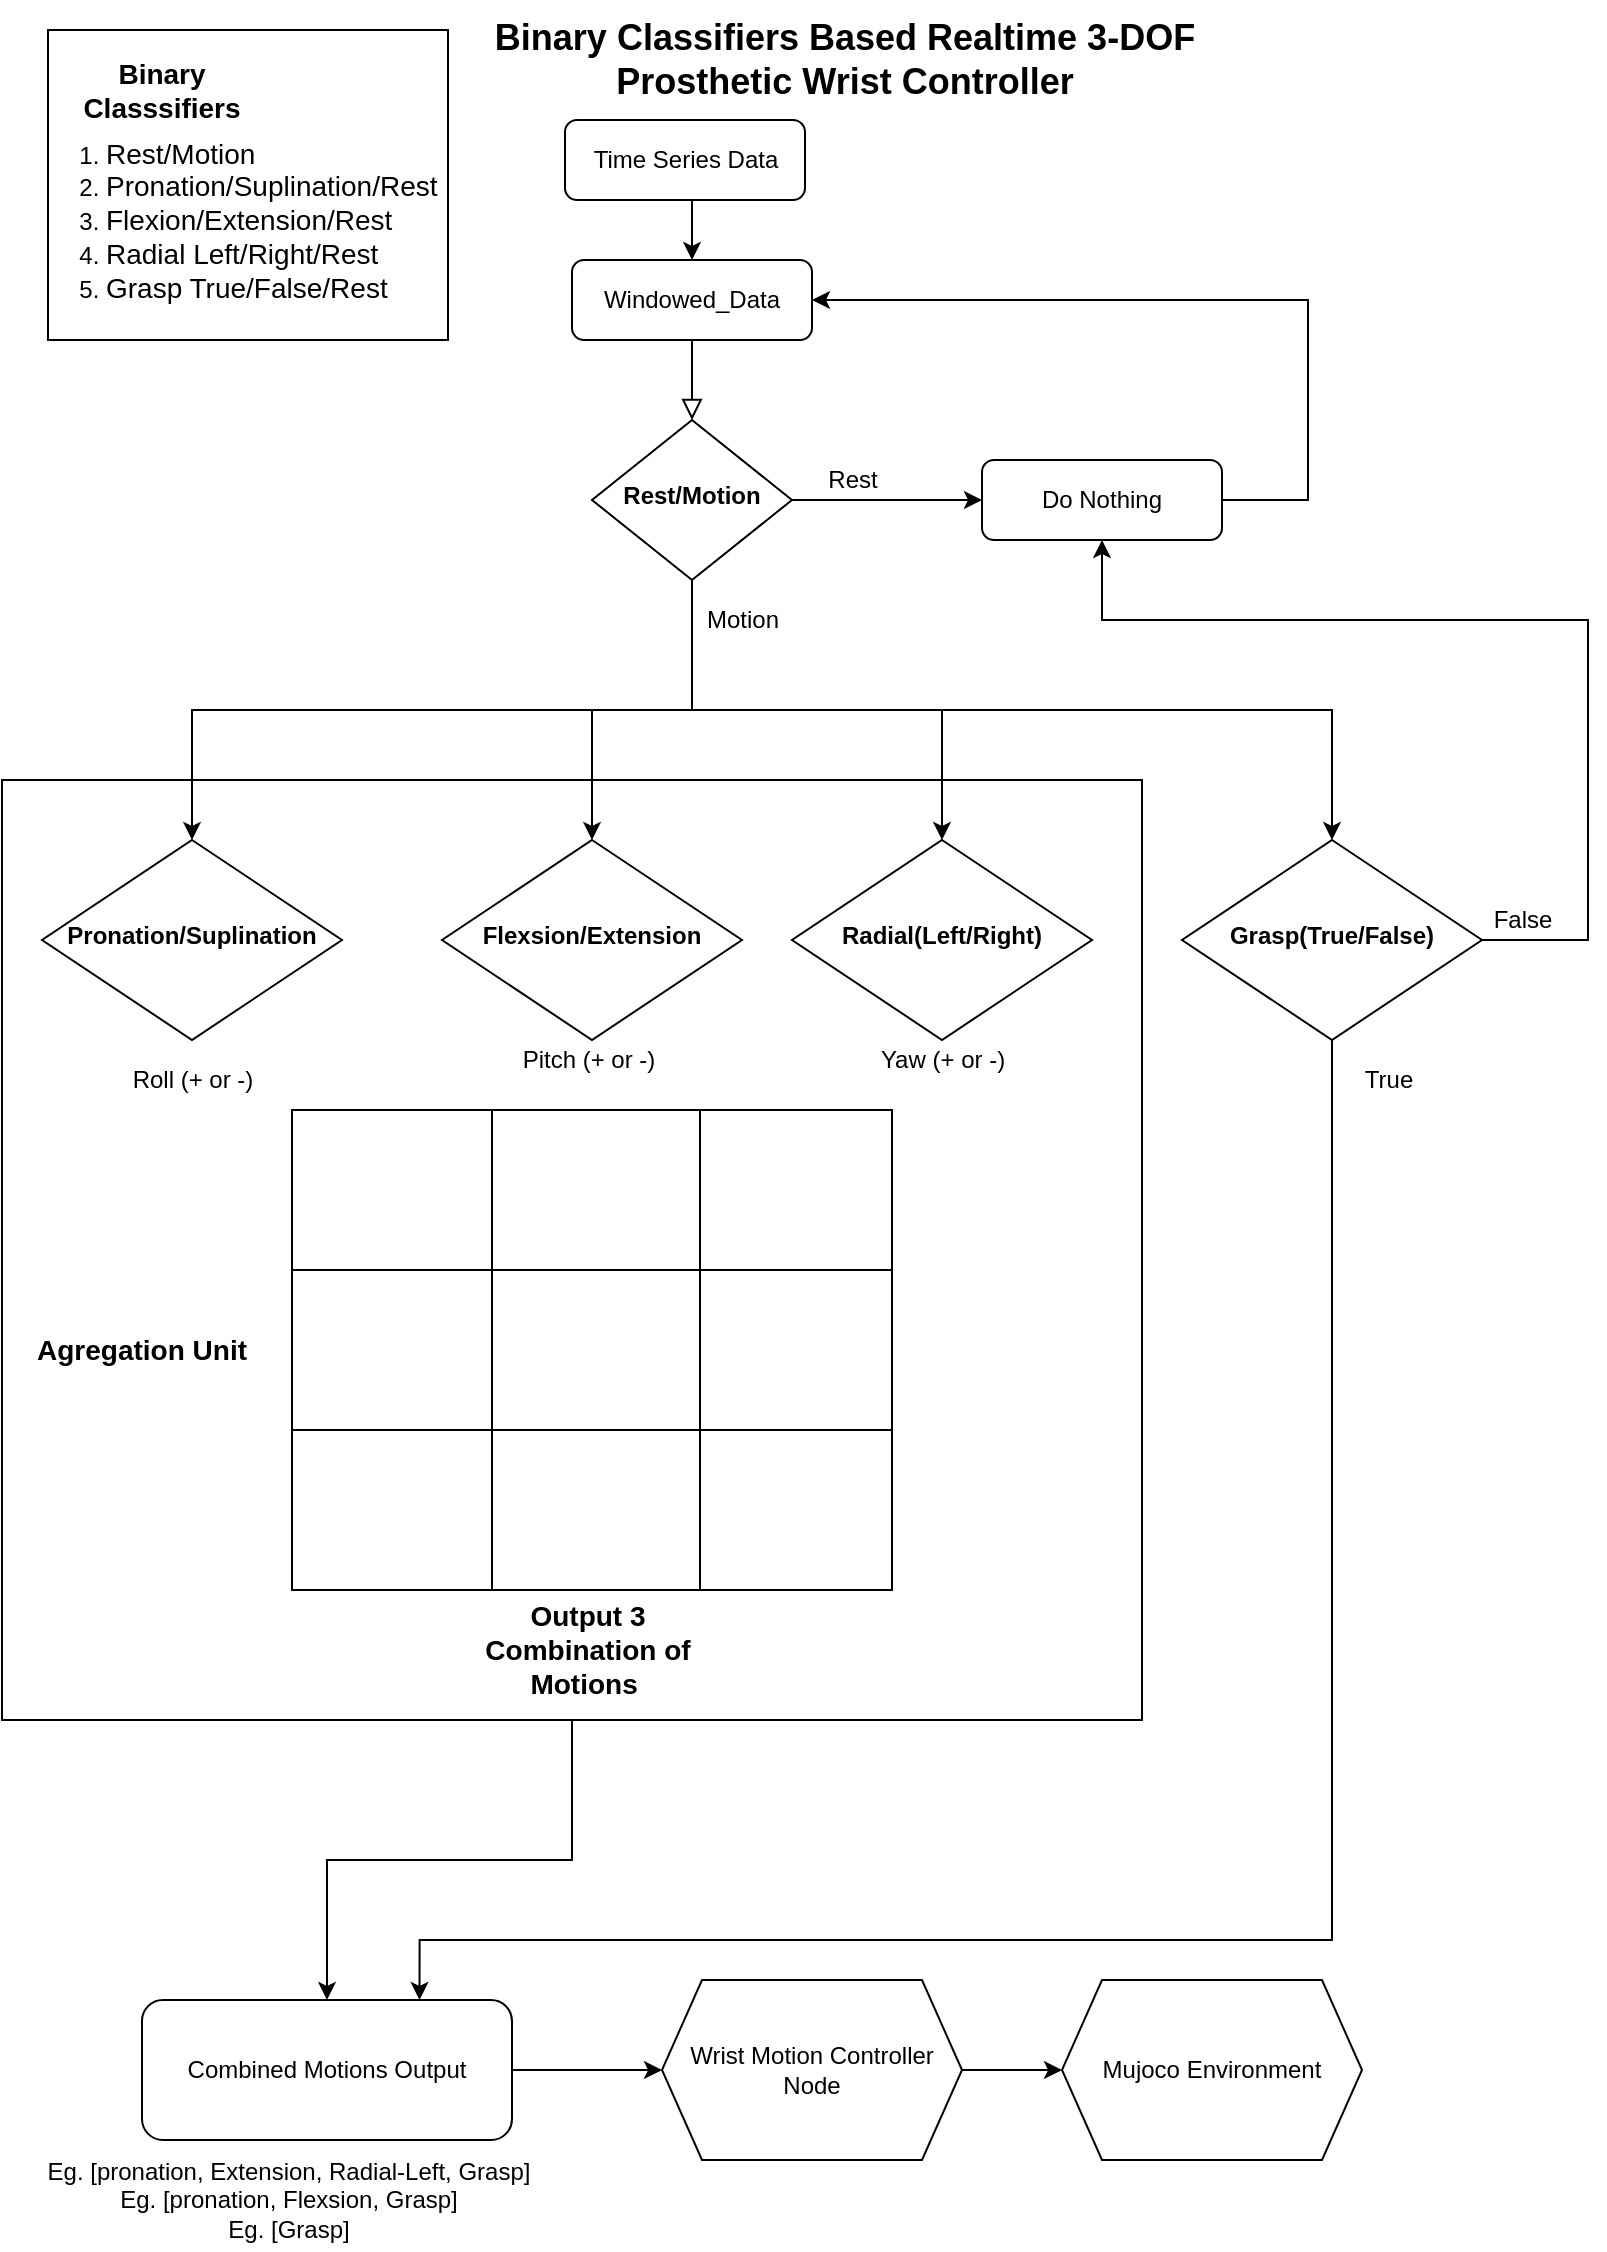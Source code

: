<mxfile version="14.4.3" type="device"><diagram id="C5RBs43oDa-KdzZeNtuy" name="Page-1"><mxGraphModel dx="2153" dy="806" grid="1" gridSize="10" guides="1" tooltips="1" connect="1" arrows="1" fold="1" page="1" pageScale="1" pageWidth="827" pageHeight="1169" math="0" shadow="0"><root><mxCell id="WIyWlLk6GJQsqaUBKTNV-0"/><mxCell id="WIyWlLk6GJQsqaUBKTNV-1" parent="WIyWlLk6GJQsqaUBKTNV-0"/><mxCell id="ZrRxJLc6JGWThRttYLWp-42" value="" style="rounded=0;whiteSpace=wrap;html=1;" parent="WIyWlLk6GJQsqaUBKTNV-1" vertex="1"><mxGeometry x="-780" y="45" width="200" height="155" as="geometry"/></mxCell><mxCell id="ZrRxJLc6JGWThRttYLWp-28" style="edgeStyle=orthogonalEdgeStyle;rounded=0;orthogonalLoop=1;jettySize=auto;html=1;exitX=0.5;exitY=1;exitDx=0;exitDy=0;entryX=0.5;entryY=0;entryDx=0;entryDy=0;" parent="WIyWlLk6GJQsqaUBKTNV-1" source="ZrRxJLc6JGWThRttYLWp-22" target="ZrRxJLc6JGWThRttYLWp-30" edge="1"><mxGeometry relative="1" as="geometry"><mxPoint x="-528" y="1020" as="targetPoint"/></mxGeometry></mxCell><mxCell id="ZrRxJLc6JGWThRttYLWp-22" value="" style="rounded=0;whiteSpace=wrap;html=1;" parent="WIyWlLk6GJQsqaUBKTNV-1" vertex="1"><mxGeometry x="-803" y="420" width="570" height="470" as="geometry"/></mxCell><mxCell id="WIyWlLk6GJQsqaUBKTNV-2" value="" style="rounded=0;html=1;jettySize=auto;orthogonalLoop=1;fontSize=11;endArrow=block;endFill=0;endSize=8;strokeWidth=1;shadow=0;labelBackgroundColor=none;edgeStyle=orthogonalEdgeStyle;" parent="WIyWlLk6GJQsqaUBKTNV-1" source="WIyWlLk6GJQsqaUBKTNV-3" target="WIyWlLk6GJQsqaUBKTNV-6" edge="1"><mxGeometry relative="1" as="geometry"/></mxCell><mxCell id="WIyWlLk6GJQsqaUBKTNV-3" value="Windowed_Data" style="rounded=1;whiteSpace=wrap;html=1;fontSize=12;glass=0;strokeWidth=1;shadow=0;" parent="WIyWlLk6GJQsqaUBKTNV-1" vertex="1"><mxGeometry x="-518" y="160" width="120" height="40" as="geometry"/></mxCell><mxCell id="7menQv--AVhE3Wi1IumU-4" style="edgeStyle=orthogonalEdgeStyle;rounded=0;orthogonalLoop=1;jettySize=auto;html=1;exitX=0.5;exitY=1;exitDx=0;exitDy=0;entryX=0.5;entryY=0;entryDx=0;entryDy=0;" parent="WIyWlLk6GJQsqaUBKTNV-1" source="WIyWlLk6GJQsqaUBKTNV-6" target="7menQv--AVhE3Wi1IumU-11" edge="1"><mxGeometry relative="1" as="geometry"><mxPoint x="-713" y="450" as="targetPoint"/></mxGeometry></mxCell><mxCell id="7menQv--AVhE3Wi1IumU-6" style="edgeStyle=orthogonalEdgeStyle;rounded=0;orthogonalLoop=1;jettySize=auto;html=1;exitX=0.5;exitY=1;exitDx=0;exitDy=0;entryX=0.5;entryY=0;entryDx=0;entryDy=0;" parent="WIyWlLk6GJQsqaUBKTNV-1" source="WIyWlLk6GJQsqaUBKTNV-6" target="WIyWlLk6GJQsqaUBKTNV-10" edge="1"><mxGeometry relative="1" as="geometry"/></mxCell><mxCell id="7menQv--AVhE3Wi1IumU-9" style="edgeStyle=orthogonalEdgeStyle;rounded=0;orthogonalLoop=1;jettySize=auto;html=1;exitX=0.5;exitY=1;exitDx=0;exitDy=0;" parent="WIyWlLk6GJQsqaUBKTNV-1" source="WIyWlLk6GJQsqaUBKTNV-6" target="7menQv--AVhE3Wi1IumU-7" edge="1"><mxGeometry relative="1" as="geometry"/></mxCell><mxCell id="7menQv--AVhE3Wi1IumU-10" style="edgeStyle=orthogonalEdgeStyle;rounded=0;orthogonalLoop=1;jettySize=auto;html=1;exitX=0.5;exitY=1;exitDx=0;exitDy=0;entryX=0.5;entryY=0;entryDx=0;entryDy=0;" parent="WIyWlLk6GJQsqaUBKTNV-1" source="WIyWlLk6GJQsqaUBKTNV-6" target="7menQv--AVhE3Wi1IumU-8" edge="1"><mxGeometry relative="1" as="geometry"/></mxCell><mxCell id="ZrRxJLc6JGWThRttYLWp-47" style="edgeStyle=orthogonalEdgeStyle;rounded=0;orthogonalLoop=1;jettySize=auto;html=1;exitX=1;exitY=0.5;exitDx=0;exitDy=0;entryX=0;entryY=0.5;entryDx=0;entryDy=0;" parent="WIyWlLk6GJQsqaUBKTNV-1" source="WIyWlLk6GJQsqaUBKTNV-6" target="WIyWlLk6GJQsqaUBKTNV-7" edge="1"><mxGeometry relative="1" as="geometry"/></mxCell><mxCell id="WIyWlLk6GJQsqaUBKTNV-6" value="&lt;b&gt;Rest/Motion&lt;/b&gt;" style="rhombus;whiteSpace=wrap;html=1;shadow=0;fontFamily=Helvetica;fontSize=12;align=center;strokeWidth=1;spacing=6;spacingTop=-4;" parent="WIyWlLk6GJQsqaUBKTNV-1" vertex="1"><mxGeometry x="-508" y="240" width="100" height="80" as="geometry"/></mxCell><mxCell id="7menQv--AVhE3Wi1IumU-0" style="edgeStyle=orthogonalEdgeStyle;rounded=0;orthogonalLoop=1;jettySize=auto;html=1;exitX=1;exitY=0.5;exitDx=0;exitDy=0;entryX=1;entryY=0.5;entryDx=0;entryDy=0;" parent="WIyWlLk6GJQsqaUBKTNV-1" source="WIyWlLk6GJQsqaUBKTNV-7" target="WIyWlLk6GJQsqaUBKTNV-3" edge="1"><mxGeometry relative="1" as="geometry"><mxPoint x="-188" y="260" as="sourcePoint"/><Array as="points"><mxPoint x="-150" y="280"/><mxPoint x="-150" y="180"/></Array></mxGeometry></mxCell><mxCell id="WIyWlLk6GJQsqaUBKTNV-7" value="Do Nothing" style="rounded=1;whiteSpace=wrap;html=1;fontSize=12;glass=0;strokeWidth=1;shadow=0;" parent="WIyWlLk6GJQsqaUBKTNV-1" vertex="1"><mxGeometry x="-313" y="260" width="120" height="40" as="geometry"/></mxCell><mxCell id="WIyWlLk6GJQsqaUBKTNV-10" value="&lt;b&gt;Flexsion/Extension&lt;/b&gt;" style="rhombus;whiteSpace=wrap;html=1;shadow=0;fontFamily=Helvetica;fontSize=12;align=center;strokeWidth=1;spacing=6;spacingTop=-4;" parent="WIyWlLk6GJQsqaUBKTNV-1" vertex="1"><mxGeometry x="-583" y="450" width="150" height="100" as="geometry"/></mxCell><mxCell id="7menQv--AVhE3Wi1IumU-7" value="&lt;b&gt;Radial(Left/Right)&lt;/b&gt;" style="rhombus;whiteSpace=wrap;html=1;shadow=0;fontFamily=Helvetica;fontSize=12;align=center;strokeWidth=1;spacing=6;spacingTop=-4;" parent="WIyWlLk6GJQsqaUBKTNV-1" vertex="1"><mxGeometry x="-408" y="450" width="150" height="100" as="geometry"/></mxCell><mxCell id="ZrRxJLc6JGWThRttYLWp-33" style="edgeStyle=orthogonalEdgeStyle;rounded=0;orthogonalLoop=1;jettySize=auto;html=1;exitX=0.5;exitY=1;exitDx=0;exitDy=0;entryX=0.75;entryY=0;entryDx=0;entryDy=0;" parent="WIyWlLk6GJQsqaUBKTNV-1" source="7menQv--AVhE3Wi1IumU-8" target="ZrRxJLc6JGWThRttYLWp-30" edge="1"><mxGeometry relative="1" as="geometry"><Array as="points"><mxPoint x="-138" y="1000"/><mxPoint x="-594" y="1000"/></Array></mxGeometry></mxCell><mxCell id="ZrRxJLc6JGWThRttYLWp-48" style="edgeStyle=orthogonalEdgeStyle;rounded=0;orthogonalLoop=1;jettySize=auto;html=1;exitX=1;exitY=0.5;exitDx=0;exitDy=0;entryX=0.5;entryY=1;entryDx=0;entryDy=0;" parent="WIyWlLk6GJQsqaUBKTNV-1" source="7menQv--AVhE3Wi1IumU-8" target="WIyWlLk6GJQsqaUBKTNV-7" edge="1"><mxGeometry relative="1" as="geometry"><Array as="points"><mxPoint x="-10" y="500"/><mxPoint x="-10" y="340"/><mxPoint x="-253" y="340"/></Array></mxGeometry></mxCell><mxCell id="7menQv--AVhE3Wi1IumU-8" value="&lt;b&gt;Grasp(True/False)&lt;/b&gt;" style="rhombus;whiteSpace=wrap;html=1;shadow=0;fontFamily=Helvetica;fontSize=12;align=center;strokeWidth=1;spacing=6;spacingTop=-4;" parent="WIyWlLk6GJQsqaUBKTNV-1" vertex="1"><mxGeometry x="-213" y="450" width="150" height="100" as="geometry"/></mxCell><mxCell id="7menQv--AVhE3Wi1IumU-11" value="&lt;b&gt;Pronation/Suplination&lt;/b&gt;" style="rhombus;whiteSpace=wrap;html=1;shadow=0;fontFamily=Helvetica;fontSize=12;align=center;strokeWidth=1;spacing=6;spacingTop=-4;" parent="WIyWlLk6GJQsqaUBKTNV-1" vertex="1"><mxGeometry x="-783" y="450" width="150" height="100" as="geometry"/></mxCell><mxCell id="7menQv--AVhE3Wi1IumU-38" value="" style="shape=table;html=1;whiteSpace=wrap;startSize=0;container=1;collapsible=0;childLayout=tableLayout;" parent="WIyWlLk6GJQsqaUBKTNV-1" vertex="1"><mxGeometry x="-658" y="585" width="300" height="240" as="geometry"/></mxCell><mxCell id="7menQv--AVhE3Wi1IumU-39" value="" style="shape=partialRectangle;html=1;whiteSpace=wrap;collapsible=0;dropTarget=0;pointerEvents=0;fillColor=none;top=0;left=0;bottom=0;right=0;points=[[0,0.5],[1,0.5]];portConstraint=eastwest;" parent="7menQv--AVhE3Wi1IumU-38" vertex="1"><mxGeometry width="300" height="80" as="geometry"/></mxCell><mxCell id="7menQv--AVhE3Wi1IumU-40" value="" style="shape=partialRectangle;html=1;whiteSpace=wrap;connectable=0;fillColor=none;top=0;left=0;bottom=0;right=0;overflow=hidden;" parent="7menQv--AVhE3Wi1IumU-39" vertex="1"><mxGeometry width="100" height="80" as="geometry"/></mxCell><mxCell id="7menQv--AVhE3Wi1IumU-41" value="" style="shape=partialRectangle;html=1;whiteSpace=wrap;connectable=0;fillColor=none;top=0;left=0;bottom=0;right=0;overflow=hidden;" parent="7menQv--AVhE3Wi1IumU-39" vertex="1"><mxGeometry x="100" width="104" height="80" as="geometry"/></mxCell><mxCell id="7menQv--AVhE3Wi1IumU-42" value="" style="shape=partialRectangle;html=1;whiteSpace=wrap;connectable=0;fillColor=none;top=0;left=0;bottom=0;right=0;overflow=hidden;" parent="7menQv--AVhE3Wi1IumU-39" vertex="1"><mxGeometry x="204" width="96" height="80" as="geometry"/></mxCell><mxCell id="7menQv--AVhE3Wi1IumU-43" value="" style="shape=partialRectangle;html=1;whiteSpace=wrap;collapsible=0;dropTarget=0;pointerEvents=0;fillColor=none;top=0;left=0;bottom=0;right=0;points=[[0,0.5],[1,0.5]];portConstraint=eastwest;" parent="7menQv--AVhE3Wi1IumU-38" vertex="1"><mxGeometry y="80" width="300" height="80" as="geometry"/></mxCell><mxCell id="7menQv--AVhE3Wi1IumU-44" value="" style="shape=partialRectangle;html=1;whiteSpace=wrap;connectable=0;fillColor=none;top=0;left=0;bottom=0;right=0;overflow=hidden;" parent="7menQv--AVhE3Wi1IumU-43" vertex="1"><mxGeometry width="100" height="80" as="geometry"/></mxCell><mxCell id="7menQv--AVhE3Wi1IumU-45" value="" style="shape=partialRectangle;html=1;whiteSpace=wrap;connectable=0;fillColor=none;top=0;left=0;bottom=0;right=0;overflow=hidden;" parent="7menQv--AVhE3Wi1IumU-43" vertex="1"><mxGeometry x="100" width="104" height="80" as="geometry"/></mxCell><mxCell id="7menQv--AVhE3Wi1IumU-46" value="" style="shape=partialRectangle;html=1;whiteSpace=wrap;connectable=0;fillColor=none;top=0;left=0;bottom=0;right=0;overflow=hidden;" parent="7menQv--AVhE3Wi1IumU-43" vertex="1"><mxGeometry x="204" width="96" height="80" as="geometry"/></mxCell><mxCell id="7menQv--AVhE3Wi1IumU-47" value="" style="shape=partialRectangle;html=1;whiteSpace=wrap;collapsible=0;dropTarget=0;pointerEvents=0;fillColor=none;top=0;left=0;bottom=0;right=0;points=[[0,0.5],[1,0.5]];portConstraint=eastwest;" parent="7menQv--AVhE3Wi1IumU-38" vertex="1"><mxGeometry y="160" width="300" height="80" as="geometry"/></mxCell><mxCell id="7menQv--AVhE3Wi1IumU-48" value="" style="shape=partialRectangle;html=1;whiteSpace=wrap;connectable=0;fillColor=none;top=0;left=0;bottom=0;right=0;overflow=hidden;" parent="7menQv--AVhE3Wi1IumU-47" vertex="1"><mxGeometry width="100" height="80" as="geometry"/></mxCell><mxCell id="7menQv--AVhE3Wi1IumU-49" value="" style="shape=partialRectangle;html=1;whiteSpace=wrap;connectable=0;fillColor=none;top=0;left=0;bottom=0;right=0;overflow=hidden;" parent="7menQv--AVhE3Wi1IumU-47" vertex="1"><mxGeometry x="100" width="104" height="80" as="geometry"/></mxCell><mxCell id="7menQv--AVhE3Wi1IumU-50" value="" style="shape=partialRectangle;html=1;whiteSpace=wrap;connectable=0;fillColor=none;top=0;left=0;bottom=0;right=0;overflow=hidden;" parent="7menQv--AVhE3Wi1IumU-47" vertex="1"><mxGeometry x="204" width="96" height="80" as="geometry"/></mxCell><mxCell id="7menQv--AVhE3Wi1IumU-61" value="Motion" style="text;html=1;align=center;verticalAlign=middle;resizable=0;points=[];autosize=1;" parent="WIyWlLk6GJQsqaUBKTNV-1" vertex="1"><mxGeometry x="-458" y="330" width="50" height="20" as="geometry"/></mxCell><mxCell id="ZrRxJLc6JGWThRttYLWp-24" value="&lt;b&gt;&lt;font style=&quot;font-size: 14px&quot;&gt;Binary Classsifiers&lt;/font&gt;&lt;/b&gt;" style="text;html=1;strokeColor=none;fillColor=none;align=center;verticalAlign=middle;whiteSpace=wrap;rounded=0;" parent="WIyWlLk6GJQsqaUBKTNV-1" vertex="1"><mxGeometry x="-783" y="70" width="120" height="10" as="geometry"/></mxCell><mxCell id="ZrRxJLc6JGWThRttYLWp-25" value="&lt;b&gt;&lt;font style=&quot;font-size: 14px&quot;&gt;Agregation Unit&lt;/font&gt;&lt;/b&gt;" style="text;html=1;strokeColor=none;fillColor=none;align=center;verticalAlign=middle;whiteSpace=wrap;rounded=0;" parent="WIyWlLk6GJQsqaUBKTNV-1" vertex="1"><mxGeometry x="-793" y="700" width="120" height="10" as="geometry"/></mxCell><mxCell id="ZrRxJLc6JGWThRttYLWp-26" value="False" style="text;html=1;align=center;verticalAlign=middle;resizable=0;points=[];autosize=1;" parent="WIyWlLk6GJQsqaUBKTNV-1" vertex="1"><mxGeometry x="-63" y="480" width="40" height="20" as="geometry"/></mxCell><mxCell id="ZrRxJLc6JGWThRttYLWp-27" value="True" style="text;html=1;align=center;verticalAlign=middle;resizable=0;points=[];autosize=1;" parent="WIyWlLk6GJQsqaUBKTNV-1" vertex="1"><mxGeometry x="-130" y="560" width="40" height="20" as="geometry"/></mxCell><mxCell id="ZrRxJLc6JGWThRttYLWp-32" style="edgeStyle=orthogonalEdgeStyle;rounded=0;orthogonalLoop=1;jettySize=auto;html=1;exitX=1;exitY=0.5;exitDx=0;exitDy=0;entryX=0;entryY=0.5;entryDx=0;entryDy=0;" parent="WIyWlLk6GJQsqaUBKTNV-1" source="ZrRxJLc6JGWThRttYLWp-30" target="ZrRxJLc6JGWThRttYLWp-31" edge="1"><mxGeometry relative="1" as="geometry"/></mxCell><mxCell id="ZrRxJLc6JGWThRttYLWp-30" value="Combined Motions Output" style="rounded=1;whiteSpace=wrap;html=1;" parent="WIyWlLk6GJQsqaUBKTNV-1" vertex="1"><mxGeometry x="-733" y="1030" width="185" height="70" as="geometry"/></mxCell><mxCell id="ZrRxJLc6JGWThRttYLWp-35" style="edgeStyle=orthogonalEdgeStyle;rounded=0;orthogonalLoop=1;jettySize=auto;html=1;exitX=1;exitY=0.5;exitDx=0;exitDy=0;entryX=0;entryY=0.5;entryDx=0;entryDy=0;" parent="WIyWlLk6GJQsqaUBKTNV-1" source="ZrRxJLc6JGWThRttYLWp-31" target="ZrRxJLc6JGWThRttYLWp-34" edge="1"><mxGeometry relative="1" as="geometry"/></mxCell><mxCell id="ZrRxJLc6JGWThRttYLWp-31" value="Wrist Motion Controller Node" style="shape=hexagon;perimeter=hexagonPerimeter2;whiteSpace=wrap;html=1;fixedSize=1;" parent="WIyWlLk6GJQsqaUBKTNV-1" vertex="1"><mxGeometry x="-473" y="1020" width="150" height="90" as="geometry"/></mxCell><mxCell id="ZrRxJLc6JGWThRttYLWp-34" value="Mujoco Environment" style="shape=hexagon;perimeter=hexagonPerimeter2;whiteSpace=wrap;html=1;fixedSize=1;" parent="WIyWlLk6GJQsqaUBKTNV-1" vertex="1"><mxGeometry x="-273" y="1020" width="150" height="90" as="geometry"/></mxCell><mxCell id="ZrRxJLc6JGWThRttYLWp-36" style="edgeStyle=orthogonalEdgeStyle;rounded=0;orthogonalLoop=1;jettySize=auto;html=1;exitX=0.5;exitY=1;exitDx=0;exitDy=0;" parent="WIyWlLk6GJQsqaUBKTNV-1" source="ZrRxJLc6JGWThRttYLWp-22" target="ZrRxJLc6JGWThRttYLWp-22" edge="1"><mxGeometry relative="1" as="geometry"/></mxCell><mxCell id="ZrRxJLc6JGWThRttYLWp-37" value="&lt;b&gt;&lt;font style=&quot;font-size: 14px&quot;&gt;Output 3 Combination of Motions&amp;nbsp;&lt;/font&gt;&lt;/b&gt;" style="text;html=1;strokeColor=none;fillColor=none;align=center;verticalAlign=middle;whiteSpace=wrap;rounded=0;" parent="WIyWlLk6GJQsqaUBKTNV-1" vertex="1"><mxGeometry x="-570" y="850" width="120" height="10" as="geometry"/></mxCell><mxCell id="ZrRxJLc6JGWThRttYLWp-39" value="&lt;b&gt;&lt;font style=&quot;font-size: 18px&quot;&gt;Binary Classifiers Based Realtime 3-DOF Prosthetic Wrist Controller&lt;/font&gt;&lt;/b&gt;" style="text;html=1;strokeColor=none;fillColor=none;align=center;verticalAlign=middle;whiteSpace=wrap;rounded=0;" parent="WIyWlLk6GJQsqaUBKTNV-1" vertex="1"><mxGeometry x="-583" y="30" width="403" height="60" as="geometry"/></mxCell><mxCell id="ZrRxJLc6JGWThRttYLWp-40" value="&lt;ol&gt;&lt;li&gt;&lt;font style=&quot;font-size: 14px&quot;&gt;Rest/Motion&lt;/font&gt;&lt;/li&gt;&lt;li&gt;&lt;font style=&quot;font-size: 14px&quot;&gt;Pronation/Suplination/Rest&lt;/font&gt;&lt;/li&gt;&lt;li&gt;&lt;font style=&quot;font-size: 14px&quot;&gt;Flexion/Extension/Rest&lt;/font&gt;&lt;/li&gt;&lt;li&gt;&lt;font style=&quot;font-size: 14px&quot;&gt;Radial Left/Right/Rest&lt;/font&gt;&lt;/li&gt;&lt;li&gt;&lt;font style=&quot;font-size: 14px&quot;&gt;Grasp True/False/Rest&lt;/font&gt;&lt;/li&gt;&lt;/ol&gt;" style="text;html=1;align=left;verticalAlign=middle;resizable=0;points=[];autosize=1;" parent="WIyWlLk6GJQsqaUBKTNV-1" vertex="1"><mxGeometry x="-793" y="90" width="220" height="100" as="geometry"/></mxCell><mxCell id="ZrRxJLc6JGWThRttYLWp-45" style="edgeStyle=orthogonalEdgeStyle;rounded=0;orthogonalLoop=1;jettySize=auto;html=1;exitX=0.5;exitY=1;exitDx=0;exitDy=0;entryX=0.5;entryY=0;entryDx=0;entryDy=0;" parent="WIyWlLk6GJQsqaUBKTNV-1" source="ZrRxJLc6JGWThRttYLWp-44" target="WIyWlLk6GJQsqaUBKTNV-3" edge="1"><mxGeometry relative="1" as="geometry"/></mxCell><mxCell id="ZrRxJLc6JGWThRttYLWp-44" value="Time Series Data" style="rounded=1;whiteSpace=wrap;html=1;fontSize=12;glass=0;strokeWidth=1;shadow=0;" parent="WIyWlLk6GJQsqaUBKTNV-1" vertex="1"><mxGeometry x="-521.5" y="90" width="120" height="40" as="geometry"/></mxCell><mxCell id="ZrRxJLc6JGWThRttYLWp-46" value="Rest" style="text;html=1;align=center;verticalAlign=middle;resizable=0;points=[];autosize=1;" parent="WIyWlLk6GJQsqaUBKTNV-1" vertex="1"><mxGeometry x="-398" y="260" width="40" height="20" as="geometry"/></mxCell><mxCell id="T6_tyrXEUqY-ia3hkdOS-0" value="Roll (+ or -)" style="text;html=1;align=center;verticalAlign=middle;resizable=0;points=[];autosize=1;" parent="WIyWlLk6GJQsqaUBKTNV-1" vertex="1"><mxGeometry x="-748" y="560" width="80" height="20" as="geometry"/></mxCell><mxCell id="T6_tyrXEUqY-ia3hkdOS-1" value="Pitch (+ or -)" style="text;html=1;align=center;verticalAlign=middle;resizable=0;points=[];autosize=1;" parent="WIyWlLk6GJQsqaUBKTNV-1" vertex="1"><mxGeometry x="-550" y="550" width="80" height="20" as="geometry"/></mxCell><mxCell id="T6_tyrXEUqY-ia3hkdOS-2" value="Yaw (+ or -)" style="text;html=1;align=center;verticalAlign=middle;resizable=0;points=[];autosize=1;" parent="WIyWlLk6GJQsqaUBKTNV-1" vertex="1"><mxGeometry x="-373" y="550" width="80" height="20" as="geometry"/></mxCell><mxCell id="T6_tyrXEUqY-ia3hkdOS-3" value="Eg. [pronation, Extension, Radial-Left, Grasp]&lt;br&gt;Eg. [pronation, Flexsion, Grasp]&lt;br&gt;Eg. [Grasp]" style="text;html=1;align=center;verticalAlign=middle;resizable=0;points=[];autosize=1;" parent="WIyWlLk6GJQsqaUBKTNV-1" vertex="1"><mxGeometry x="-790" y="1105" width="260" height="50" as="geometry"/></mxCell></root></mxGraphModel></diagram></mxfile>